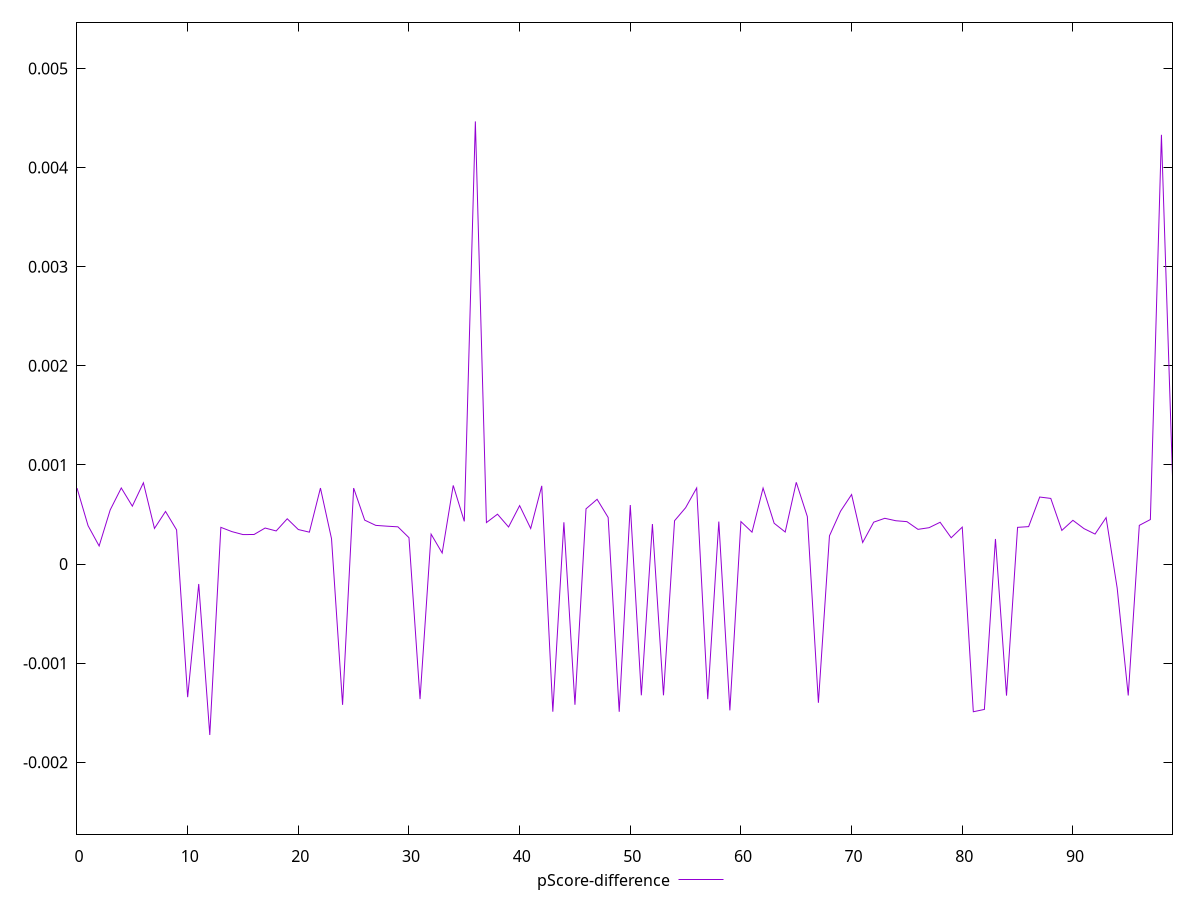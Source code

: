 reset

$pScoreDifference <<EOF
0 0.0007664357115689888
1 0.00038702349487496936
2 0.0001823165260056523
3 0.0005461185716559933
4 0.0007675615839346037
5 0.0005840988681227264
6 0.0008197941602395929
7 0.0003593660327646051
8 0.0005307073747097355
9 0.0003446780426240668
10 -0.0013426097050757615
11 -0.00020125653609480952
12 -0.00172443132791438
13 0.0003702913781911763
14 0.0003271458434938677
15 0.00029745073590376793
16 0.0002982053209400013
17 0.00036338904269068474
18 0.0003339760696343206
19 0.0004567526118561902
20 0.00034816050100639796
21 0.00032173687051518553
22 0.0007664357115689888
23 0.0002558877787421452
24 -0.0014203301005928284
25 0.0007664357115689888
26 0.00044295550413615305
27 0.0003901602327008955
28 0.0003821542788626873
29 0.0003755183413219985
30 0.00026611836716789773
31 -0.0013619705797677708
32 0.00030166041407826173
33 0.00011157463716977324
34 0.0007932445560813826
35 0.0004305045551189022
36 0.004465081522968714
37 0.0004183966523228031
38 0.0005029956503683295
39 0.0003739163652821762
40 0.0005894436921362687
41 0.00035865844877276155
42 0.0007890221819071373
43 -0.001489294867413218
44 0.0004214896175284231
45 -0.0014198087510829318
46 0.0005571438373425195
47 0.0006532393081858465
48 0.0004701423914740908
49 -0.001490310689870147
50 0.0005956922386014616
51 -0.0013238170071060897
52 0.0004034350840718768
53 -0.0013239754129868355
54 0.00043687680798288643
55 0.0005681607784319229
56 0.0007675615839346037
57 -0.001363021262227251
58 0.00042840558100971406
59 -0.0014761305659543502
60 0.00042840558100971406
61 0.00032173687051518553
62 0.0007664357115689888
63 0.0004116729192236244
64 0.0003232390386176485
65 0.0008245924467308961
66 0.00047905983792318786
67 -0.0013994746948493477
68 0.0002846276910523169
69 0.0005327761881924829
70 0.0007012600900834862
71 0.00021745687612435317
72 0.00042263870008092154
73 0.00046161774602755147
74 0.00043687680798288643
75 0.0004278571928899664
76 0.0003500640664754282
77 0.00036676687372839446
78 0.0004215538980487741
79 0.0002653301349323598
80 0.0003723626223330976
81 -0.001489957750285922
82 -0.0014665269972600117
83 0.00025290604917400407
84 -0.0013271047194539
85 0.00037021787048475453
86 0.00037759077700495226
87 0.0006761009749018474
88 0.0006621660606446287
89 0.0003393907708425601
90 0.0004411580438225069
91 0.0003575291319249472
92 0.000302623128567334
93 0.00046858672683576
94 -0.00024125568648280214
95 -0.0013257205927316076
96 0.000390280345605629
97 0.0004489399186153407
98 0.00432996261971492
99 0.0008883996008773407
EOF

set key outside below
set xrange [0:99]
set yrange [-0.00272443132791438:0.0054650815229687144]
set trange [-0.00272443132791438:0.0054650815229687144]
set terminal svg size 640, 500 enhanced background rgb 'white'
set output "reprap/cumulative-layout-shift/samples/pages+cached/pScore-difference/values.svg"

plot $pScoreDifference title "pScore-difference" with line

reset
